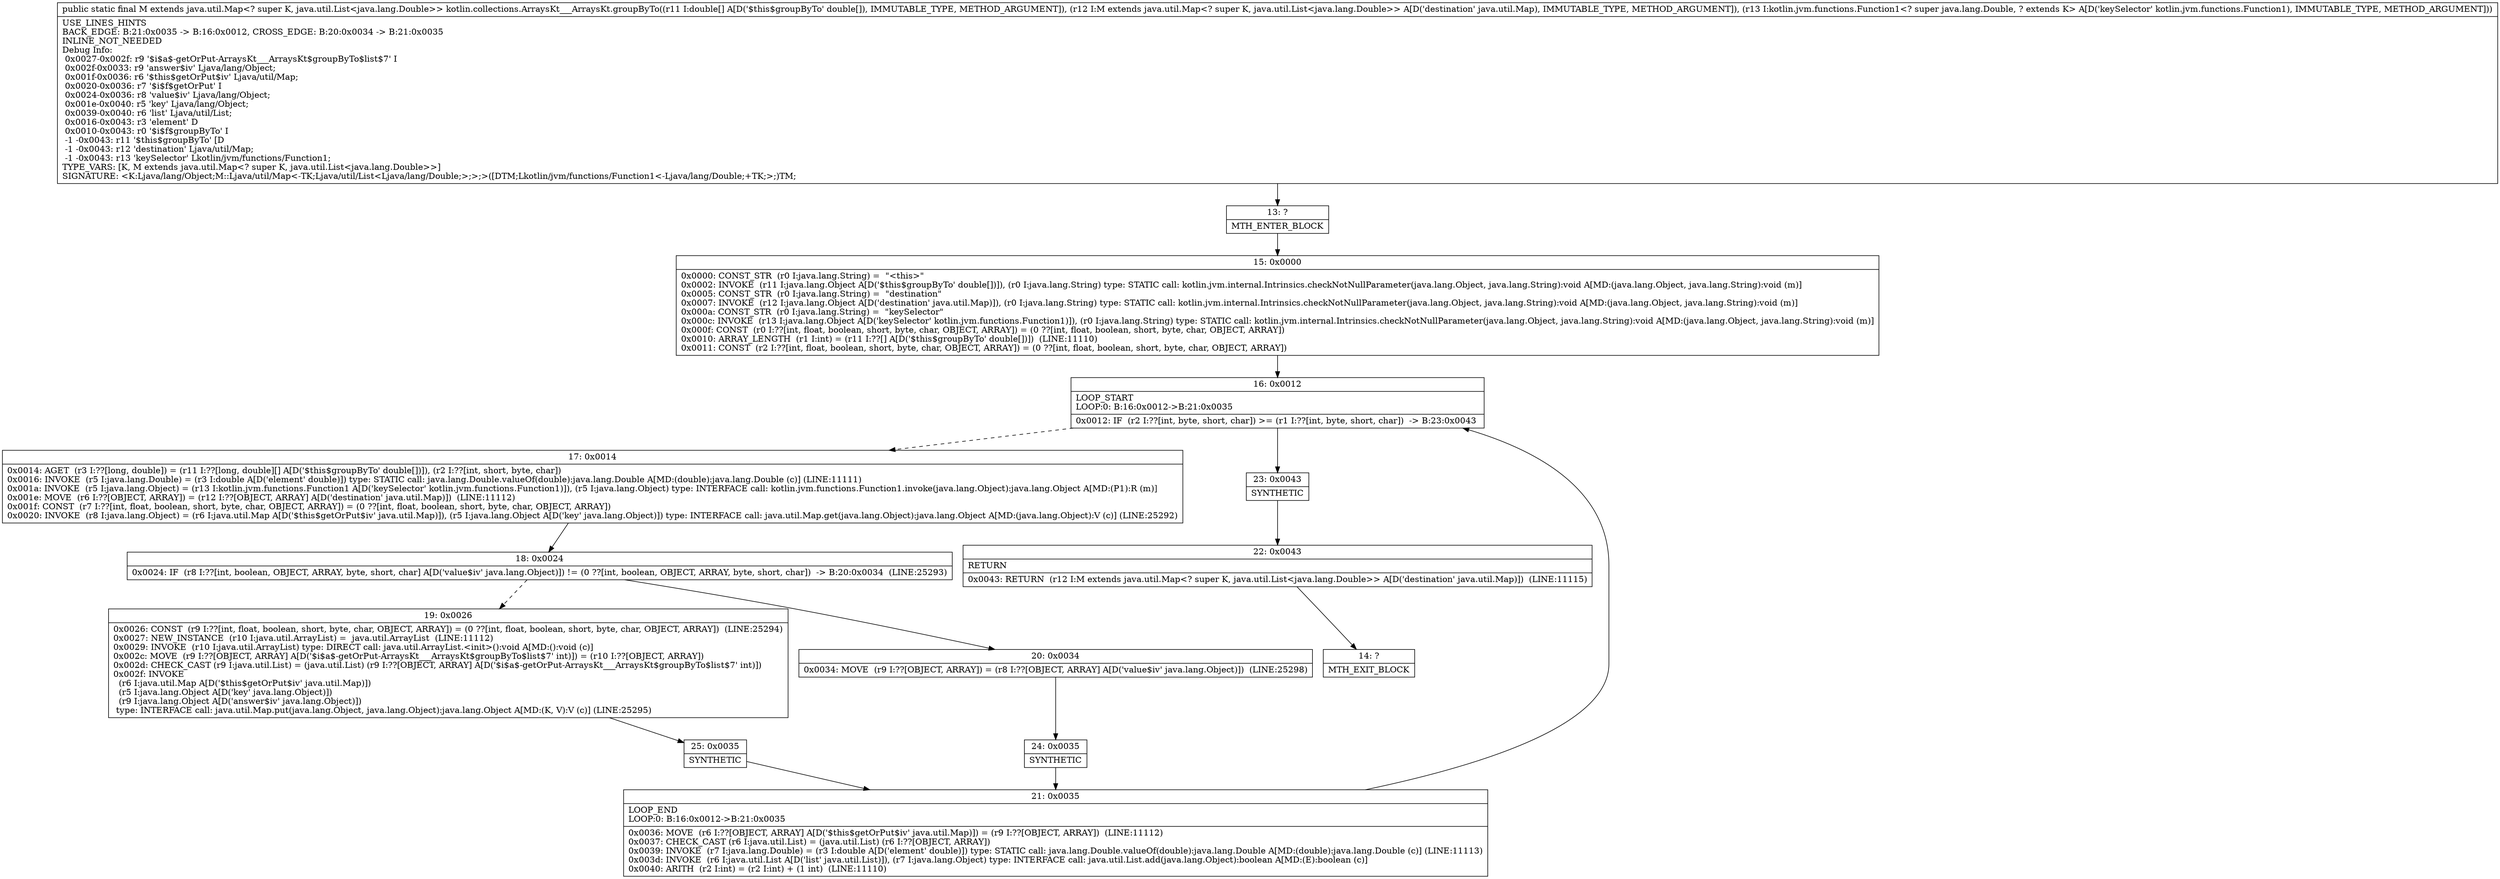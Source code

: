 digraph "CFG forkotlin.collections.ArraysKt___ArraysKt.groupByTo([DLjava\/util\/Map;Lkotlin\/jvm\/functions\/Function1;)Ljava\/util\/Map;" {
Node_13 [shape=record,label="{13\:\ ?|MTH_ENTER_BLOCK\l}"];
Node_15 [shape=record,label="{15\:\ 0x0000|0x0000: CONST_STR  (r0 I:java.lang.String) =  \"\<this\>\" \l0x0002: INVOKE  (r11 I:java.lang.Object A[D('$this$groupByTo' double[])]), (r0 I:java.lang.String) type: STATIC call: kotlin.jvm.internal.Intrinsics.checkNotNullParameter(java.lang.Object, java.lang.String):void A[MD:(java.lang.Object, java.lang.String):void (m)]\l0x0005: CONST_STR  (r0 I:java.lang.String) =  \"destination\" \l0x0007: INVOKE  (r12 I:java.lang.Object A[D('destination' java.util.Map)]), (r0 I:java.lang.String) type: STATIC call: kotlin.jvm.internal.Intrinsics.checkNotNullParameter(java.lang.Object, java.lang.String):void A[MD:(java.lang.Object, java.lang.String):void (m)]\l0x000a: CONST_STR  (r0 I:java.lang.String) =  \"keySelector\" \l0x000c: INVOKE  (r13 I:java.lang.Object A[D('keySelector' kotlin.jvm.functions.Function1)]), (r0 I:java.lang.String) type: STATIC call: kotlin.jvm.internal.Intrinsics.checkNotNullParameter(java.lang.Object, java.lang.String):void A[MD:(java.lang.Object, java.lang.String):void (m)]\l0x000f: CONST  (r0 I:??[int, float, boolean, short, byte, char, OBJECT, ARRAY]) = (0 ??[int, float, boolean, short, byte, char, OBJECT, ARRAY]) \l0x0010: ARRAY_LENGTH  (r1 I:int) = (r11 I:??[] A[D('$this$groupByTo' double[])])  (LINE:11110)\l0x0011: CONST  (r2 I:??[int, float, boolean, short, byte, char, OBJECT, ARRAY]) = (0 ??[int, float, boolean, short, byte, char, OBJECT, ARRAY]) \l}"];
Node_16 [shape=record,label="{16\:\ 0x0012|LOOP_START\lLOOP:0: B:16:0x0012\-\>B:21:0x0035\l|0x0012: IF  (r2 I:??[int, byte, short, char]) \>= (r1 I:??[int, byte, short, char])  \-\> B:23:0x0043 \l}"];
Node_17 [shape=record,label="{17\:\ 0x0014|0x0014: AGET  (r3 I:??[long, double]) = (r11 I:??[long, double][] A[D('$this$groupByTo' double[])]), (r2 I:??[int, short, byte, char]) \l0x0016: INVOKE  (r5 I:java.lang.Double) = (r3 I:double A[D('element' double)]) type: STATIC call: java.lang.Double.valueOf(double):java.lang.Double A[MD:(double):java.lang.Double (c)] (LINE:11111)\l0x001a: INVOKE  (r5 I:java.lang.Object) = (r13 I:kotlin.jvm.functions.Function1 A[D('keySelector' kotlin.jvm.functions.Function1)]), (r5 I:java.lang.Object) type: INTERFACE call: kotlin.jvm.functions.Function1.invoke(java.lang.Object):java.lang.Object A[MD:(P1):R (m)]\l0x001e: MOVE  (r6 I:??[OBJECT, ARRAY]) = (r12 I:??[OBJECT, ARRAY] A[D('destination' java.util.Map)])  (LINE:11112)\l0x001f: CONST  (r7 I:??[int, float, boolean, short, byte, char, OBJECT, ARRAY]) = (0 ??[int, float, boolean, short, byte, char, OBJECT, ARRAY]) \l0x0020: INVOKE  (r8 I:java.lang.Object) = (r6 I:java.util.Map A[D('$this$getOrPut$iv' java.util.Map)]), (r5 I:java.lang.Object A[D('key' java.lang.Object)]) type: INTERFACE call: java.util.Map.get(java.lang.Object):java.lang.Object A[MD:(java.lang.Object):V (c)] (LINE:25292)\l}"];
Node_18 [shape=record,label="{18\:\ 0x0024|0x0024: IF  (r8 I:??[int, boolean, OBJECT, ARRAY, byte, short, char] A[D('value$iv' java.lang.Object)]) != (0 ??[int, boolean, OBJECT, ARRAY, byte, short, char])  \-\> B:20:0x0034  (LINE:25293)\l}"];
Node_19 [shape=record,label="{19\:\ 0x0026|0x0026: CONST  (r9 I:??[int, float, boolean, short, byte, char, OBJECT, ARRAY]) = (0 ??[int, float, boolean, short, byte, char, OBJECT, ARRAY])  (LINE:25294)\l0x0027: NEW_INSTANCE  (r10 I:java.util.ArrayList) =  java.util.ArrayList  (LINE:11112)\l0x0029: INVOKE  (r10 I:java.util.ArrayList) type: DIRECT call: java.util.ArrayList.\<init\>():void A[MD:():void (c)]\l0x002c: MOVE  (r9 I:??[OBJECT, ARRAY] A[D('$i$a$\-getOrPut\-ArraysKt___ArraysKt$groupByTo$list$7' int)]) = (r10 I:??[OBJECT, ARRAY]) \l0x002d: CHECK_CAST (r9 I:java.util.List) = (java.util.List) (r9 I:??[OBJECT, ARRAY] A[D('$i$a$\-getOrPut\-ArraysKt___ArraysKt$groupByTo$list$7' int)]) \l0x002f: INVOKE  \l  (r6 I:java.util.Map A[D('$this$getOrPut$iv' java.util.Map)])\l  (r5 I:java.lang.Object A[D('key' java.lang.Object)])\l  (r9 I:java.lang.Object A[D('answer$iv' java.lang.Object)])\l type: INTERFACE call: java.util.Map.put(java.lang.Object, java.lang.Object):java.lang.Object A[MD:(K, V):V (c)] (LINE:25295)\l}"];
Node_25 [shape=record,label="{25\:\ 0x0035|SYNTHETIC\l}"];
Node_21 [shape=record,label="{21\:\ 0x0035|LOOP_END\lLOOP:0: B:16:0x0012\-\>B:21:0x0035\l|0x0036: MOVE  (r6 I:??[OBJECT, ARRAY] A[D('$this$getOrPut$iv' java.util.Map)]) = (r9 I:??[OBJECT, ARRAY])  (LINE:11112)\l0x0037: CHECK_CAST (r6 I:java.util.List) = (java.util.List) (r6 I:??[OBJECT, ARRAY]) \l0x0039: INVOKE  (r7 I:java.lang.Double) = (r3 I:double A[D('element' double)]) type: STATIC call: java.lang.Double.valueOf(double):java.lang.Double A[MD:(double):java.lang.Double (c)] (LINE:11113)\l0x003d: INVOKE  (r6 I:java.util.List A[D('list' java.util.List)]), (r7 I:java.lang.Object) type: INTERFACE call: java.util.List.add(java.lang.Object):boolean A[MD:(E):boolean (c)]\l0x0040: ARITH  (r2 I:int) = (r2 I:int) + (1 int)  (LINE:11110)\l}"];
Node_20 [shape=record,label="{20\:\ 0x0034|0x0034: MOVE  (r9 I:??[OBJECT, ARRAY]) = (r8 I:??[OBJECT, ARRAY] A[D('value$iv' java.lang.Object)])  (LINE:25298)\l}"];
Node_24 [shape=record,label="{24\:\ 0x0035|SYNTHETIC\l}"];
Node_23 [shape=record,label="{23\:\ 0x0043|SYNTHETIC\l}"];
Node_22 [shape=record,label="{22\:\ 0x0043|RETURN\l|0x0043: RETURN  (r12 I:M extends java.util.Map\<? super K, java.util.List\<java.lang.Double\>\> A[D('destination' java.util.Map)])  (LINE:11115)\l}"];
Node_14 [shape=record,label="{14\:\ ?|MTH_EXIT_BLOCK\l}"];
MethodNode[shape=record,label="{public static final M extends java.util.Map\<? super K, java.util.List\<java.lang.Double\>\> kotlin.collections.ArraysKt___ArraysKt.groupByTo((r11 I:double[] A[D('$this$groupByTo' double[]), IMMUTABLE_TYPE, METHOD_ARGUMENT]), (r12 I:M extends java.util.Map\<? super K, java.util.List\<java.lang.Double\>\> A[D('destination' java.util.Map), IMMUTABLE_TYPE, METHOD_ARGUMENT]), (r13 I:kotlin.jvm.functions.Function1\<? super java.lang.Double, ? extends K\> A[D('keySelector' kotlin.jvm.functions.Function1), IMMUTABLE_TYPE, METHOD_ARGUMENT]))  | USE_LINES_HINTS\lBACK_EDGE: B:21:0x0035 \-\> B:16:0x0012, CROSS_EDGE: B:20:0x0034 \-\> B:21:0x0035\lINLINE_NOT_NEEDED\lDebug Info:\l  0x0027\-0x002f: r9 '$i$a$\-getOrPut\-ArraysKt___ArraysKt$groupByTo$list$7' I\l  0x002f\-0x0033: r9 'answer$iv' Ljava\/lang\/Object;\l  0x001f\-0x0036: r6 '$this$getOrPut$iv' Ljava\/util\/Map;\l  0x0020\-0x0036: r7 '$i$f$getOrPut' I\l  0x0024\-0x0036: r8 'value$iv' Ljava\/lang\/Object;\l  0x001e\-0x0040: r5 'key' Ljava\/lang\/Object;\l  0x0039\-0x0040: r6 'list' Ljava\/util\/List;\l  0x0016\-0x0043: r3 'element' D\l  0x0010\-0x0043: r0 '$i$f$groupByTo' I\l  \-1 \-0x0043: r11 '$this$groupByTo' [D\l  \-1 \-0x0043: r12 'destination' Ljava\/util\/Map;\l  \-1 \-0x0043: r13 'keySelector' Lkotlin\/jvm\/functions\/Function1;\lTYPE_VARS: [K, M extends java.util.Map\<? super K, java.util.List\<java.lang.Double\>\>]\lSIGNATURE: \<K:Ljava\/lang\/Object;M::Ljava\/util\/Map\<\-TK;Ljava\/util\/List\<Ljava\/lang\/Double;\>;\>;\>([DTM;Lkotlin\/jvm\/functions\/Function1\<\-Ljava\/lang\/Double;+TK;\>;)TM;\l}"];
MethodNode -> Node_13;Node_13 -> Node_15;
Node_15 -> Node_16;
Node_16 -> Node_17[style=dashed];
Node_16 -> Node_23;
Node_17 -> Node_18;
Node_18 -> Node_19[style=dashed];
Node_18 -> Node_20;
Node_19 -> Node_25;
Node_25 -> Node_21;
Node_21 -> Node_16;
Node_20 -> Node_24;
Node_24 -> Node_21;
Node_23 -> Node_22;
Node_22 -> Node_14;
}

